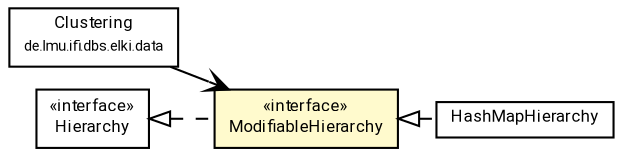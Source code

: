#!/usr/local/bin/dot
#
# Class diagram 
# Generated by UMLGraph version R5_7_2-60-g0e99a6 (http://www.spinellis.gr/umlgraph/)
#

digraph G {
	graph [fontnames="svg"]
	edge [fontname="Roboto",fontsize=7,labelfontname="Roboto",labelfontsize=7,color="black"];
	node [fontname="Roboto",fontcolor="black",fontsize=8,shape=plaintext,margin=0,width=0,height=0];
	nodesep=0.15;
	ranksep=0.25;
	rankdir=LR;
	// de.lmu.ifi.dbs.elki.data.Clustering<M extends de.lmu.ifi.dbs.elki.data.model.Model>
	c7136248 [label=<<table title="de.lmu.ifi.dbs.elki.data.Clustering" border="0" cellborder="1" cellspacing="0" cellpadding="2" href="../../../data/Clustering.html" target="_parent">
		<tr><td><table border="0" cellspacing="0" cellpadding="1">
		<tr><td align="center" balign="center"> <font face="Roboto">Clustering</font> </td></tr>
		<tr><td align="center" balign="center"> <font face="Roboto" point-size="7.0">de.lmu.ifi.dbs.elki.data</font> </td></tr>
		</table></td></tr>
		</table>>, URL="../../../data/Clustering.html"];
	// de.lmu.ifi.dbs.elki.utilities.datastructures.hierarchy.Hierarchy<O>
	c7137745 [label=<<table title="de.lmu.ifi.dbs.elki.utilities.datastructures.hierarchy.Hierarchy" border="0" cellborder="1" cellspacing="0" cellpadding="2" href="Hierarchy.html" target="_parent">
		<tr><td><table border="0" cellspacing="0" cellpadding="1">
		<tr><td align="center" balign="center"> &#171;interface&#187; </td></tr>
		<tr><td align="center" balign="center"> <font face="Roboto">Hierarchy</font> </td></tr>
		</table></td></tr>
		</table>>, URL="Hierarchy.html"];
	// de.lmu.ifi.dbs.elki.utilities.datastructures.hierarchy.HashMapHierarchy<O>
	c7137746 [label=<<table title="de.lmu.ifi.dbs.elki.utilities.datastructures.hierarchy.HashMapHierarchy" border="0" cellborder="1" cellspacing="0" cellpadding="2" href="HashMapHierarchy.html" target="_parent">
		<tr><td><table border="0" cellspacing="0" cellpadding="1">
		<tr><td align="center" balign="center"> <font face="Roboto">HashMapHierarchy</font> </td></tr>
		</table></td></tr>
		</table>>, URL="HashMapHierarchy.html"];
	// de.lmu.ifi.dbs.elki.utilities.datastructures.hierarchy.ModifiableHierarchy<O>
	c7137755 [label=<<table title="de.lmu.ifi.dbs.elki.utilities.datastructures.hierarchy.ModifiableHierarchy" border="0" cellborder="1" cellspacing="0" cellpadding="2" bgcolor="lemonChiffon" href="ModifiableHierarchy.html" target="_parent">
		<tr><td><table border="0" cellspacing="0" cellpadding="1">
		<tr><td align="center" balign="center"> &#171;interface&#187; </td></tr>
		<tr><td align="center" balign="center"> <font face="Roboto">ModifiableHierarchy</font> </td></tr>
		</table></td></tr>
		</table>>, URL="ModifiableHierarchy.html"];
	// de.lmu.ifi.dbs.elki.utilities.datastructures.hierarchy.HashMapHierarchy<O> implements de.lmu.ifi.dbs.elki.utilities.datastructures.hierarchy.ModifiableHierarchy<O>
	c7137755 -> c7137746 [arrowtail=empty,style=dashed,dir=back,weight=9];
	// de.lmu.ifi.dbs.elki.utilities.datastructures.hierarchy.ModifiableHierarchy<O> implements de.lmu.ifi.dbs.elki.utilities.datastructures.hierarchy.Hierarchy<O>
	c7137745 -> c7137755 [arrowtail=empty,style=dashed,dir=back,weight=9];
	// de.lmu.ifi.dbs.elki.data.Clustering<M extends de.lmu.ifi.dbs.elki.data.model.Model> navassoc de.lmu.ifi.dbs.elki.utilities.datastructures.hierarchy.ModifiableHierarchy<O>
	c7136248 -> c7137755 [arrowhead=open,weight=1];
}

